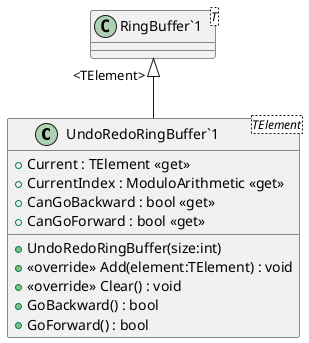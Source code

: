 @startuml
class "UndoRedoRingBuffer`1"<TElement> {
    + Current : TElement <<get>>
    + CurrentIndex : ModuloArithmetic <<get>>
    + CanGoBackward : bool <<get>>
    + CanGoForward : bool <<get>>
    + UndoRedoRingBuffer(size:int)
    + <<override>> Add(element:TElement) : void
    + <<override>> Clear() : void
    + GoBackward() : bool
    + GoForward() : bool
}
class "RingBuffer`1"<T> {
}
"RingBuffer`1" "<TElement>" <|-- "UndoRedoRingBuffer`1"
@enduml
